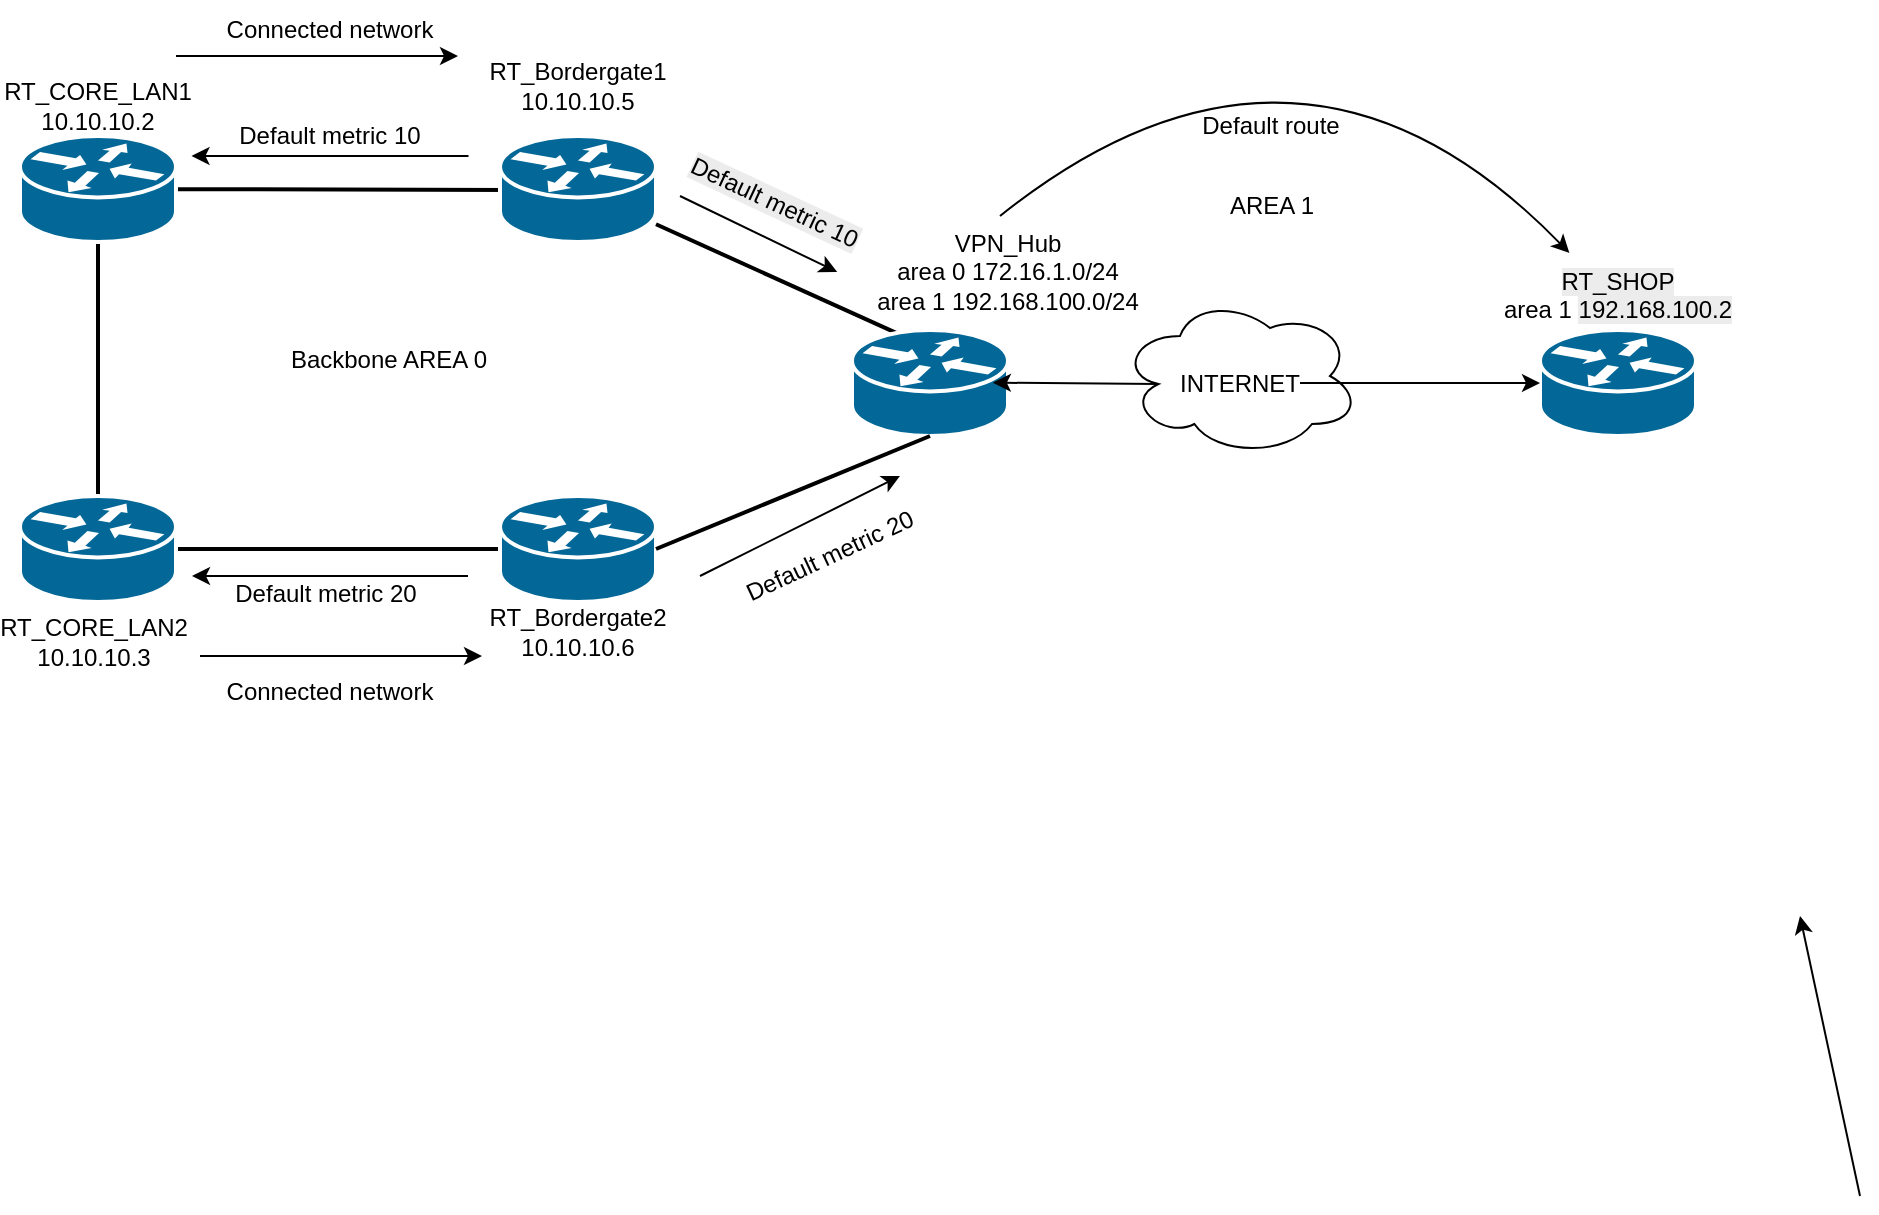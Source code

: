 <mxfile version="26.2.14">
  <diagram name="Page-1" id="c37626ed-c26b-45fb-9056-f9ebc6bb27b6">
    <mxGraphModel dx="1111" dy="484" grid="1" gridSize="10" guides="1" tooltips="1" connect="1" arrows="1" fold="1" page="1" pageScale="1" pageWidth="1100" pageHeight="850" background="none" math="0" shadow="0">
      <root>
        <mxCell id="0" />
        <mxCell id="1" parent="0" />
        <mxCell id="1c7a67bf8fd3230f-49" style="edgeStyle=none;html=1;labelBackgroundColor=none;startFill=0;endArrow=none;endFill=0;strokeWidth=2;fontFamily=Verdana;fontSize=12;exitX=1;exitY=0.5;exitDx=0;exitDy=0;exitPerimeter=0;" parent="1" source="WyGjNJcwAJORwUlWfgnJ-1" target="1c7a67bf8fd3230f-46" edge="1">
          <mxGeometry relative="1" as="geometry">
            <mxPoint x="460" y="240.0" as="sourcePoint" />
          </mxGeometry>
        </mxCell>
        <mxCell id="1c7a67bf8fd3230f-50" style="edgeStyle=none;html=1;labelBackgroundColor=none;startFill=0;endArrow=none;endFill=0;strokeWidth=2;fontFamily=Verdana;fontSize=12;exitX=0.5;exitY=0;exitDx=0;exitDy=0;exitPerimeter=0;" parent="1" source="WyGjNJcwAJORwUlWfgnJ-1" target="1c7a67bf8fd3230f-47" edge="1">
          <mxGeometry relative="1" as="geometry">
            <mxPoint x="524.0" y="242.245" as="sourcePoint" />
          </mxGeometry>
        </mxCell>
        <mxCell id="1c7a67bf8fd3230f-51" style="edgeStyle=none;html=1;labelBackgroundColor=none;startFill=0;endArrow=none;endFill=0;strokeWidth=2;fontFamily=Verdana;fontSize=12;exitX=0.932;exitY=0.459;exitDx=0;exitDy=0;exitPerimeter=0;" parent="1" source="WyGjNJcwAJORwUlWfgnJ-2" target="1c7a67bf8fd3230f-48" edge="1">
          <mxGeometry relative="1" as="geometry">
            <mxPoint x="845.391" y="340.88" as="sourcePoint" />
          </mxGeometry>
        </mxCell>
        <mxCell id="1c7a67bf8fd3230f-46" value="" style="shape=mxgraph.cisco.routers.router;html=1;dashed=0;fillColor=#036897;strokeColor=#ffffff;strokeWidth=2;verticalLabelPosition=bottom;verticalAlign=top;rounded=0;shadow=0;comic=0;fontFamily=Verdana;fontSize=12;" parent="1" vertex="1">
          <mxGeometry x="340" y="370" width="78" height="53" as="geometry" />
        </mxCell>
        <mxCell id="1c7a67bf8fd3230f-54" style="edgeStyle=none;html=1;labelBackgroundColor=none;startFill=0;endArrow=none;endFill=0;strokeWidth=2;fontFamily=Verdana;fontSize=12;" parent="1" source="1c7a67bf8fd3230f-47" edge="1">
          <mxGeometry relative="1" as="geometry">
            <mxPoint x="350" y="217" as="targetPoint" />
          </mxGeometry>
        </mxCell>
        <mxCell id="1c7a67bf8fd3230f-47" value="" style="shape=mxgraph.cisco.routers.router;html=1;dashed=0;fillColor=#036897;strokeColor=#ffffff;strokeWidth=2;verticalLabelPosition=bottom;verticalAlign=top;rounded=0;shadow=0;comic=0;fontFamily=Verdana;fontSize=12;" parent="1" vertex="1">
          <mxGeometry x="100" y="190" width="78" height="53" as="geometry" />
        </mxCell>
        <mxCell id="1c7a67bf8fd3230f-48" value="" style="shape=mxgraph.cisco.routers.router;html=1;dashed=0;fillColor=#036897;strokeColor=#ffffff;strokeWidth=2;verticalLabelPosition=bottom;verticalAlign=top;rounded=0;shadow=0;comic=0;fontFamily=Verdana;fontSize=12;" parent="1" vertex="1">
          <mxGeometry x="340" y="190" width="78" height="53" as="geometry" />
        </mxCell>
        <mxCell id="WyGjNJcwAJORwUlWfgnJ-1" value="" style="shape=mxgraph.cisco.routers.router;html=1;dashed=0;fillColor=#036897;strokeColor=#ffffff;strokeWidth=2;verticalLabelPosition=bottom;verticalAlign=top;rounded=0;shadow=0;comic=0;fontFamily=Verdana;fontSize=12;" parent="1" vertex="1">
          <mxGeometry x="100" y="370" width="78" height="53" as="geometry" />
        </mxCell>
        <mxCell id="WyGjNJcwAJORwUlWfgnJ-2" value="" style="shape=mxgraph.cisco.routers.router;html=1;dashed=0;fillColor=#036897;strokeColor=#ffffff;strokeWidth=2;verticalLabelPosition=bottom;verticalAlign=top;rounded=0;shadow=0;comic=0;fontFamily=Verdana;fontSize=12;" parent="1" vertex="1">
          <mxGeometry x="516" y="287" width="78" height="53" as="geometry" />
        </mxCell>
        <mxCell id="WyGjNJcwAJORwUlWfgnJ-7" style="edgeStyle=none;html=1;labelBackgroundColor=none;startFill=0;endArrow=none;endFill=0;strokeWidth=2;fontFamily=Verdana;fontSize=12;entryX=0.5;entryY=1;entryDx=0;entryDy=0;entryPerimeter=0;exitX=1;exitY=0.5;exitDx=0;exitDy=0;exitPerimeter=0;" parent="1" source="1c7a67bf8fd3230f-46" target="WyGjNJcwAJORwUlWfgnJ-2" edge="1">
          <mxGeometry relative="1" as="geometry">
            <mxPoint x="318" y="470" as="sourcePoint" />
            <mxPoint x="525.997" y="469.409" as="targetPoint" />
          </mxGeometry>
        </mxCell>
        <mxCell id="WyGjNJcwAJORwUlWfgnJ-8" value="RT_CORE_LAN1 10.10.10.2" style="text;html=1;align=center;verticalAlign=middle;whiteSpace=wrap;rounded=0;" parent="1" vertex="1">
          <mxGeometry x="109" y="160" width="60" height="30" as="geometry" />
        </mxCell>
        <mxCell id="WyGjNJcwAJORwUlWfgnJ-9" value="RT_CORE_LAN2&lt;div&gt;10.10.10.3&lt;/div&gt;" style="text;html=1;align=center;verticalAlign=middle;whiteSpace=wrap;rounded=0;" parent="1" vertex="1">
          <mxGeometry x="107" y="428" width="60" height="30" as="geometry" />
        </mxCell>
        <mxCell id="WyGjNJcwAJORwUlWfgnJ-10" value="RT_Bordergate1&lt;div&gt;10.10.10.5&lt;/div&gt;" style="text;html=1;align=center;verticalAlign=middle;whiteSpace=wrap;rounded=0;" parent="1" vertex="1">
          <mxGeometry x="349" y="150" width="60" height="30" as="geometry" />
        </mxCell>
        <mxCell id="WyGjNJcwAJORwUlWfgnJ-11" value="RT_Bordergate2&lt;div&gt;10.10.10.6&lt;/div&gt;" style="text;html=1;align=center;verticalAlign=middle;whiteSpace=wrap;rounded=0;" parent="1" vertex="1">
          <mxGeometry x="349" y="423" width="60" height="30" as="geometry" />
        </mxCell>
        <mxCell id="WyGjNJcwAJORwUlWfgnJ-12" value="VPN_Hub&lt;div&gt;area 0 172.16.1.0/24&lt;/div&gt;&lt;div&gt;area 1&amp;nbsp;&lt;span style=&quot;background-color: transparent; color: light-dark(rgb(0, 0, 0), rgb(255, 255, 255));&quot;&gt;192.168.100.0/24&lt;/span&gt;&lt;/div&gt;" style="text;html=1;align=center;verticalAlign=middle;whiteSpace=wrap;rounded=0;" parent="1" vertex="1">
          <mxGeometry x="508.61" y="243" width="170" height="30" as="geometry" />
        </mxCell>
        <mxCell id="WyGjNJcwAJORwUlWfgnJ-13" value="Backbone AREA 0" style="text;html=1;align=center;verticalAlign=middle;whiteSpace=wrap;rounded=0;" parent="1" vertex="1">
          <mxGeometry x="229" y="287" width="111" height="30" as="geometry" />
        </mxCell>
        <mxCell id="WyGjNJcwAJORwUlWfgnJ-14" value="" style="endArrow=classic;html=1;rounded=0;" parent="1" edge="1">
          <mxGeometry width="50" height="50" relative="1" as="geometry">
            <mxPoint x="178" y="150" as="sourcePoint" />
            <mxPoint x="319" y="150" as="targetPoint" />
          </mxGeometry>
        </mxCell>
        <mxCell id="WyGjNJcwAJORwUlWfgnJ-15" value="" style="endArrow=classic;html=1;rounded=0;" parent="1" edge="1">
          <mxGeometry width="50" height="50" relative="1" as="geometry">
            <mxPoint x="324" y="410" as="sourcePoint" />
            <mxPoint x="186" y="410" as="targetPoint" />
          </mxGeometry>
        </mxCell>
        <mxCell id="WyGjNJcwAJORwUlWfgnJ-16" value="Connected network" style="text;html=1;align=center;verticalAlign=middle;whiteSpace=wrap;rounded=0;rotation=0;" parent="1" vertex="1">
          <mxGeometry x="200" y="122" width="110" height="30" as="geometry" />
        </mxCell>
        <mxCell id="WyGjNJcwAJORwUlWfgnJ-18" value="" style="endArrow=classic;html=1;rounded=0;" parent="1" edge="1">
          <mxGeometry width="50" height="50" relative="1" as="geometry">
            <mxPoint x="324.25" y="200" as="sourcePoint" />
            <mxPoint x="185.75" y="200" as="targetPoint" />
          </mxGeometry>
        </mxCell>
        <mxCell id="WyGjNJcwAJORwUlWfgnJ-19" value="" style="endArrow=classic;html=1;rounded=0;" parent="1" edge="1">
          <mxGeometry width="50" height="50" relative="1" as="geometry">
            <mxPoint x="1020" y="720" as="sourcePoint" />
            <mxPoint x="990" y="580" as="targetPoint" />
          </mxGeometry>
        </mxCell>
        <mxCell id="WyGjNJcwAJORwUlWfgnJ-20" value="Default metric 10" style="text;html=1;align=center;verticalAlign=middle;whiteSpace=wrap;rounded=0;rotation=0;" parent="1" vertex="1">
          <mxGeometry x="198" y="170" width="114" height="40" as="geometry" />
        </mxCell>
        <mxCell id="sJ_BvXj16C4BKfYwmt5j-3" value="" style="shape=mxgraph.cisco.routers.router;html=1;dashed=0;fillColor=#036897;strokeColor=#ffffff;strokeWidth=2;verticalLabelPosition=bottom;verticalAlign=top;rounded=0;shadow=0;comic=0;fontFamily=Verdana;fontSize=12;" vertex="1" parent="1">
          <mxGeometry x="860" y="287" width="78" height="53" as="geometry" />
        </mxCell>
        <mxCell id="sJ_BvXj16C4BKfYwmt5j-4" value="" style="ellipse;shape=cloud;whiteSpace=wrap;html=1;" vertex="1" parent="1">
          <mxGeometry x="650" y="270" width="120" height="80" as="geometry" />
        </mxCell>
        <mxCell id="sJ_BvXj16C4BKfYwmt5j-5" value="INTERNET" style="text;strokeColor=none;align=center;fillColor=none;html=1;verticalAlign=middle;whiteSpace=wrap;rounded=0;" vertex="1" parent="1">
          <mxGeometry x="680" y="298.5" width="60" height="30" as="geometry" />
        </mxCell>
        <mxCell id="sJ_BvXj16C4BKfYwmt5j-6" style="edgeStyle=orthogonalEdgeStyle;rounded=0;orthogonalLoop=1;jettySize=auto;html=1;entryX=0;entryY=0.5;entryDx=0;entryDy=0;entryPerimeter=0;" edge="1" parent="1" source="sJ_BvXj16C4BKfYwmt5j-5" target="sJ_BvXj16C4BKfYwmt5j-3">
          <mxGeometry relative="1" as="geometry" />
        </mxCell>
        <mxCell id="sJ_BvXj16C4BKfYwmt5j-7" style="rounded=0;orthogonalLoop=1;jettySize=auto;html=1;exitX=0.16;exitY=0.55;exitDx=0;exitDy=0;exitPerimeter=0;entryX=0.903;entryY=0.497;entryDx=0;entryDy=0;entryPerimeter=0;" edge="1" parent="1" source="sJ_BvXj16C4BKfYwmt5j-4" target="WyGjNJcwAJORwUlWfgnJ-2">
          <mxGeometry relative="1" as="geometry" />
        </mxCell>
        <mxCell id="sJ_BvXj16C4BKfYwmt5j-8" value="&lt;div style=&quot;&quot;&gt;&lt;span style=&quot;background-color: light-dark(rgb(236, 236, 236), rgb(34, 34, 34)); color: light-dark(rgb(0, 0, 0), rgb(237, 237, 237));&quot;&gt;RT_SHOP&lt;/span&gt;&lt;/div&gt;&lt;div&gt;&lt;div style=&quot;&quot;&gt;area 1&amp;nbsp;&lt;span style=&quot;background-color: light-dark(rgb(236, 236, 236), rgb(34, 34, 34)); color: light-dark(rgb(0, 0, 0), rgb(237, 237, 237));&quot;&gt;192.168.100.2&lt;/span&gt;&lt;/div&gt;&lt;/div&gt;" style="text;whiteSpace=wrap;html=1;align=center;" vertex="1" parent="1">
          <mxGeometry x="839" y="248.5" width="120" height="50" as="geometry" />
        </mxCell>
        <mxCell id="sJ_BvXj16C4BKfYwmt5j-11" value="" style="endArrow=classic;html=1;rounded=0;" edge="1" parent="1">
          <mxGeometry width="50" height="50" relative="1" as="geometry">
            <mxPoint x="190" y="450" as="sourcePoint" />
            <mxPoint x="331" y="450" as="targetPoint" />
          </mxGeometry>
        </mxCell>
        <mxCell id="sJ_BvXj16C4BKfYwmt5j-12" value="Connected network" style="text;html=1;align=center;verticalAlign=middle;whiteSpace=wrap;rounded=0;rotation=0;" vertex="1" parent="1">
          <mxGeometry x="200" y="453" width="110" height="30" as="geometry" />
        </mxCell>
        <mxCell id="sJ_BvXj16C4BKfYwmt5j-15" value="Default metric 20" style="text;strokeColor=none;align=center;fillColor=none;html=1;verticalAlign=middle;whiteSpace=wrap;rounded=0;" vertex="1" parent="1">
          <mxGeometry x="178" y="404" width="150" height="30" as="geometry" />
        </mxCell>
        <mxCell id="sJ_BvXj16C4BKfYwmt5j-16" value="" style="endArrow=classic;html=1;rounded=0;entryX=0;entryY=0.5;entryDx=0;entryDy=0;" edge="1" parent="1" target="WyGjNJcwAJORwUlWfgnJ-12">
          <mxGeometry width="50" height="50" relative="1" as="geometry">
            <mxPoint x="430" y="220" as="sourcePoint" />
            <mxPoint x="490" y="248.5" as="targetPoint" />
          </mxGeometry>
        </mxCell>
        <mxCell id="sJ_BvXj16C4BKfYwmt5j-17" value="" style="endArrow=classic;html=1;rounded=0;" edge="1" parent="1">
          <mxGeometry width="50" height="50" relative="1" as="geometry">
            <mxPoint x="440" y="410" as="sourcePoint" />
            <mxPoint x="540" y="360" as="targetPoint" />
          </mxGeometry>
        </mxCell>
        <mxCell id="sJ_BvXj16C4BKfYwmt5j-18" value="&lt;span style=&quot;color: rgb(0, 0, 0); font-family: Helvetica; font-size: 12px; font-style: normal; font-variant-ligatures: normal; font-variant-caps: normal; font-weight: 400; letter-spacing: normal; orphans: 2; text-align: center; text-indent: 0px; text-transform: none; widows: 2; word-spacing: 0px; -webkit-text-stroke-width: 0px; white-space: normal; background-color: rgb(236, 236, 236); text-decoration-thickness: initial; text-decoration-style: initial; text-decoration-color: initial; display: inline !important; float: none;&quot;&gt;Default metric 10&lt;/span&gt;" style="text;whiteSpace=wrap;html=1;rotation=25;" vertex="1" parent="1">
          <mxGeometry x="430" y="210" width="95.61" height="28.63" as="geometry" />
        </mxCell>
        <mxCell id="sJ_BvXj16C4BKfYwmt5j-21" value="Default metric 20" style="text;strokeColor=none;align=center;fillColor=none;html=1;verticalAlign=middle;whiteSpace=wrap;rounded=0;rotation=-25;" vertex="1" parent="1">
          <mxGeometry x="450" y="390" width="110" height="20" as="geometry" />
        </mxCell>
        <mxCell id="sJ_BvXj16C4BKfYwmt5j-27" value="" style="endArrow=classic;html=1;rounded=0;curved=1;" edge="1" parent="1" target="sJ_BvXj16C4BKfYwmt5j-8">
          <mxGeometry width="50" height="50" relative="1" as="geometry">
            <mxPoint x="590" y="230" as="sourcePoint" />
            <mxPoint x="850" y="150" as="targetPoint" />
            <Array as="points">
              <mxPoint x="740" y="110" />
            </Array>
          </mxGeometry>
        </mxCell>
        <mxCell id="sJ_BvXj16C4BKfYwmt5j-28" value="Default route" style="text;strokeColor=none;align=center;fillColor=none;html=1;verticalAlign=middle;whiteSpace=wrap;rounded=0;" vertex="1" parent="1">
          <mxGeometry x="670" y="160" width="111.39" height="50" as="geometry" />
        </mxCell>
        <mxCell id="sJ_BvXj16C4BKfYwmt5j-29" value="AREA 1" style="text;strokeColor=none;align=center;fillColor=none;html=1;verticalAlign=middle;whiteSpace=wrap;rounded=0;" vertex="1" parent="1">
          <mxGeometry x="695.69" y="210" width="60" height="30" as="geometry" />
        </mxCell>
      </root>
    </mxGraphModel>
  </diagram>
</mxfile>
